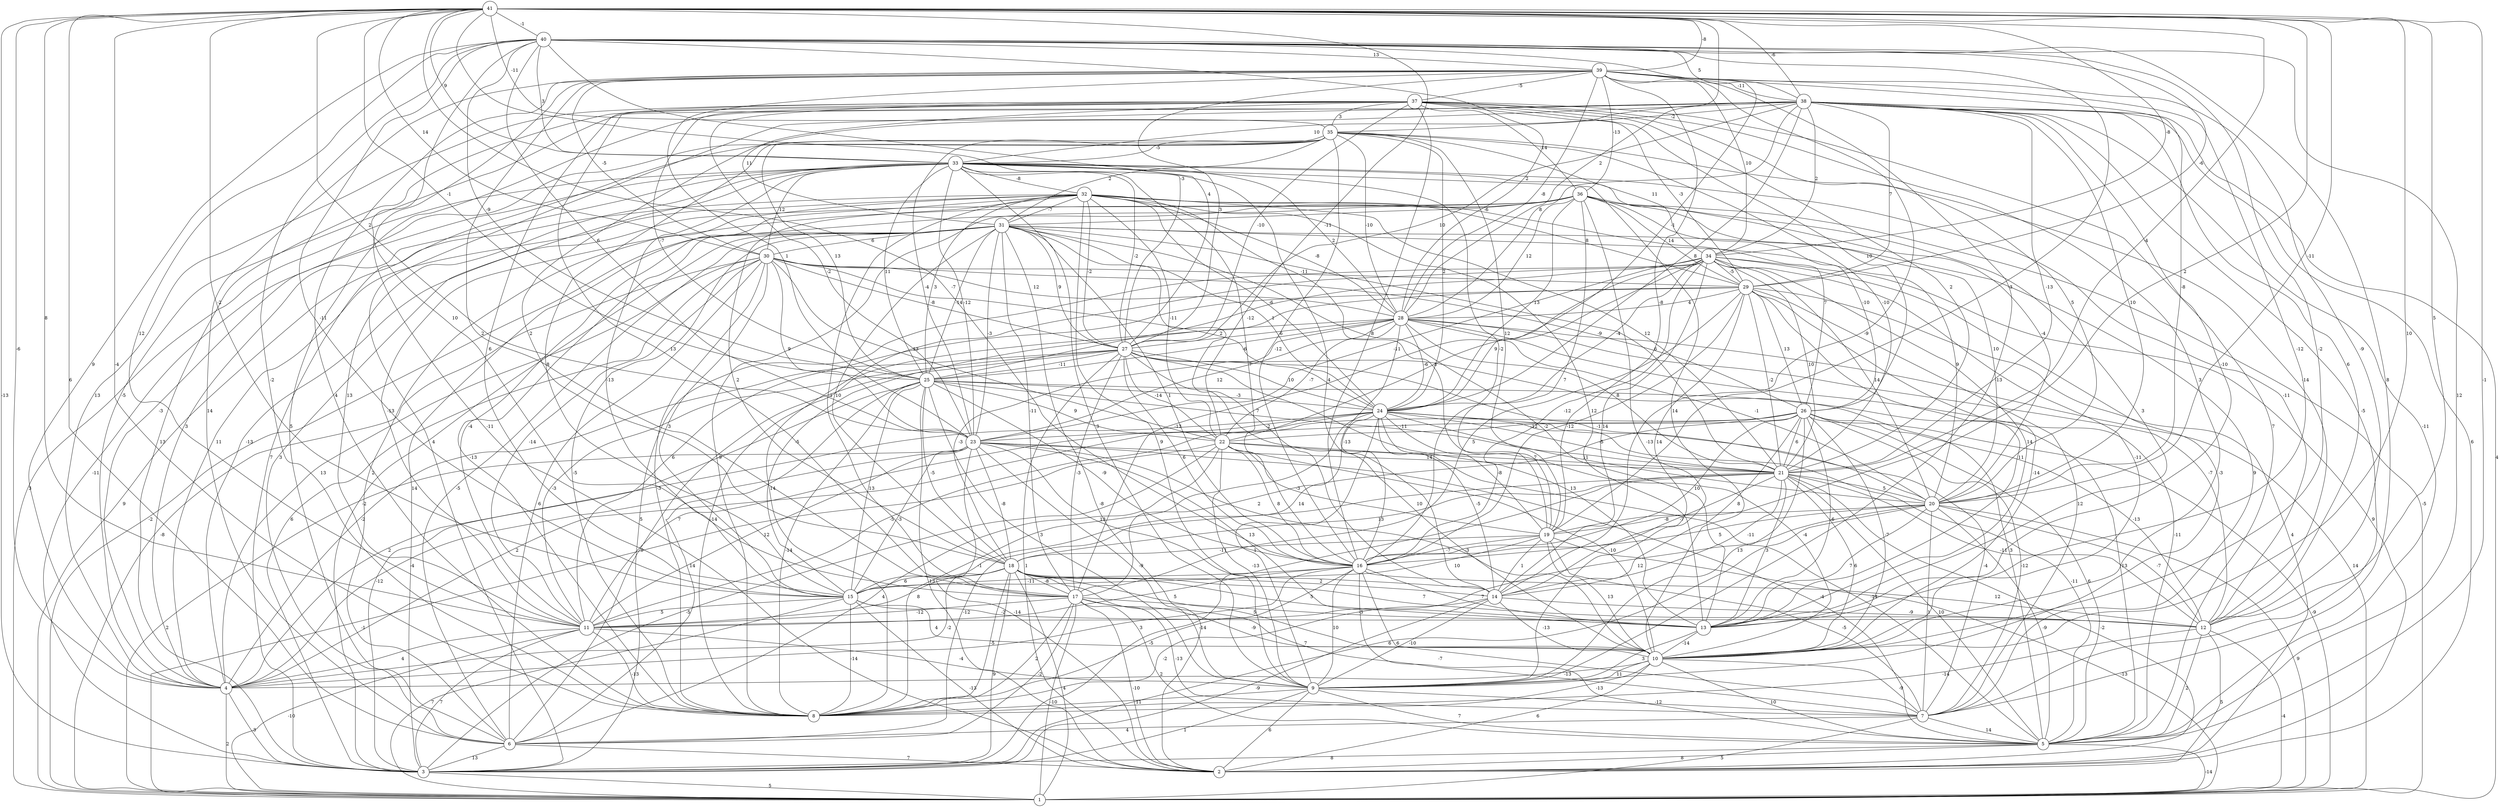graph { 
	 fontname="Helvetica,Arial,sans-serif" 
	 node [shape = circle]; 
	 41 -- 3 [label = "-13"];
	 41 -- 4 [label = "-6"];
	 41 -- 5 [label = "-1"];
	 41 -- 6 [label = "6"];
	 41 -- 8 [label = "-4"];
	 41 -- 10 [label = "10"];
	 41 -- 11 [label = "8"];
	 41 -- 12 [label = "5"];
	 41 -- 15 [label = "-2"];
	 41 -- 16 [label = "-7"];
	 41 -- 19 [label = "2"];
	 41 -- 20 [label = "-11"];
	 41 -- 21 [label = "-4"];
	 41 -- 22 [label = "-11"];
	 41 -- 23 [label = "2"];
	 41 -- 25 [label = "-1"];
	 41 -- 27 [label = "-3"];
	 41 -- 28 [label = "2"];
	 41 -- 30 [label = "14"];
	 41 -- 33 [label = "9"];
	 41 -- 34 [label = "-8"];
	 41 -- 35 [label = "-11"];
	 41 -- 38 [label = "-6"];
	 41 -- 39 [label = "-8"];
	 41 -- 40 [label = "-1"];
	 40 -- 4 [label = "9"];
	 40 -- 5 [label = "12"];
	 40 -- 7 [label = "8"];
	 40 -- 8 [label = "-2"];
	 40 -- 10 [label = "-2"];
	 40 -- 11 [label = "12"];
	 40 -- 15 [label = "-11"];
	 40 -- 17 [label = "10"];
	 40 -- 19 [label = "-3"];
	 40 -- 23 [label = "6"];
	 40 -- 24 [label = "-1"];
	 40 -- 25 [label = "-9"];
	 40 -- 27 [label = "4"];
	 40 -- 28 [label = "2"];
	 40 -- 29 [label = "-6"];
	 40 -- 33 [label = "3"];
	 40 -- 38 [label = "5"];
	 40 -- 39 [label = "13"];
	 39 -- 2 [label = "-11"];
	 39 -- 6 [label = "14"];
	 39 -- 8 [label = "4"];
	 39 -- 9 [label = "-13"];
	 39 -- 12 [label = "-9"];
	 39 -- 13 [label = "-12"];
	 39 -- 14 [label = "-9"];
	 39 -- 17 [label = "2"];
	 39 -- 19 [label = "-8"];
	 39 -- 20 [label = "-8"];
	 39 -- 23 [label = "1"];
	 39 -- 27 [label = "3"];
	 39 -- 28 [label = "-8"];
	 39 -- 30 [label = "-5"];
	 39 -- 34 [label = "10"];
	 39 -- 36 [label = "-13"];
	 39 -- 37 [label = "-5"];
	 39 -- 38 [label = "-11"];
	 38 -- 1 [label = "4"];
	 38 -- 2 [label = "6"];
	 38 -- 3 [label = "4"];
	 38 -- 4 [label = "-5"];
	 38 -- 5 [label = "-11"];
	 38 -- 6 [label = "5"];
	 38 -- 7 [label = "-5"];
	 38 -- 12 [label = "6"];
	 38 -- 13 [label = "-10"];
	 38 -- 18 [label = "2"];
	 38 -- 20 [label = "10"];
	 38 -- 21 [label = "-13"];
	 38 -- 24 [label = "8"];
	 38 -- 27 [label = "10"];
	 38 -- 28 [label = "8"];
	 38 -- 29 [label = "7"];
	 38 -- 33 [label = "10"];
	 38 -- 34 [label = "2"];
	 38 -- 35 [label = "-2"];
	 37 -- 3 [label = "13"];
	 37 -- 4 [label = "13"];
	 37 -- 5 [label = "7"];
	 37 -- 10 [label = "3"];
	 37 -- 15 [label = "6"];
	 37 -- 16 [label = "8"];
	 37 -- 17 [label = "13"];
	 37 -- 20 [label = "5"];
	 37 -- 21 [label = "2"];
	 37 -- 23 [label = "-2"];
	 37 -- 25 [label = "-7"];
	 37 -- 26 [label = "10"];
	 37 -- 27 [label = "-10"];
	 37 -- 29 [label = "-3"];
	 37 -- 31 [label = "11"];
	 37 -- 35 [label = "3"];
	 37 -- 36 [label = "-14"];
	 36 -- 1 [label = "-5"];
	 36 -- 3 [label = "14"];
	 36 -- 4 [label = "-13"];
	 36 -- 8 [label = "-9"];
	 36 -- 9 [label = "-13"];
	 36 -- 11 [label = "-13"];
	 36 -- 13 [label = "3"];
	 36 -- 16 [label = "7"];
	 36 -- 20 [label = "10"];
	 36 -- 24 [label = "13"];
	 36 -- 26 [label = "-10"];
	 36 -- 28 [label = "12"];
	 36 -- 29 [label = "14"];
	 36 -- 31 [label = "-6"];
	 35 -- 3 [label = "7"];
	 35 -- 4 [label = "-3"];
	 35 -- 12 [label = "-14"];
	 35 -- 15 [label = "8"];
	 35 -- 16 [label = "-12"];
	 35 -- 19 [label = "12"];
	 35 -- 21 [label = "-10"];
	 35 -- 23 [label = "-4"];
	 35 -- 24 [label = "2"];
	 35 -- 25 [label = "13"];
	 35 -- 28 [label = "-10"];
	 35 -- 31 [label = "2"];
	 35 -- 33 [label = "-5"];
	 35 -- 34 [label = "11"];
	 34 -- 2 [label = "9"];
	 34 -- 3 [label = "5"];
	 34 -- 8 [label = "14"];
	 34 -- 9 [label = "-3"];
	 34 -- 10 [label = "-11"];
	 34 -- 13 [label = "14"];
	 34 -- 14 [label = "14"];
	 34 -- 16 [label = "-12"];
	 34 -- 17 [label = "-13"];
	 34 -- 20 [label = "14"];
	 34 -- 21 [label = "10"];
	 34 -- 22 [label = "9"];
	 34 -- 23 [label = "-11"];
	 34 -- 24 [label = "-4"];
	 34 -- 25 [label = "-12"];
	 34 -- 29 [label = "-5"];
	 33 -- 1 [label = "3"];
	 33 -- 3 [label = "-11"];
	 33 -- 4 [label = "3"];
	 33 -- 6 [label = "3"];
	 33 -- 9 [label = "3"];
	 33 -- 10 [label = "14"];
	 33 -- 11 [label = "13"];
	 33 -- 12 [label = "-11"];
	 33 -- 14 [label = "4"];
	 33 -- 15 [label = "-13"];
	 33 -- 16 [label = "7"];
	 33 -- 19 [label = "-2"];
	 33 -- 20 [label = "-4"];
	 33 -- 23 [label = "-12"];
	 33 -- 25 [label = "11"];
	 33 -- 27 [label = "-2"];
	 33 -- 28 [label = "2"];
	 33 -- 30 [label = "12"];
	 33 -- 32 [label = "-8"];
	 32 -- 1 [label = "9"];
	 32 -- 4 [label = "11"];
	 32 -- 6 [label = "2"];
	 32 -- 8 [label = "-13"];
	 32 -- 9 [label = "9"];
	 32 -- 13 [label = "12"];
	 32 -- 17 [label = "-1"];
	 32 -- 18 [label = "2"];
	 32 -- 19 [label = "3"];
	 32 -- 21 [label = "12"];
	 32 -- 22 [label = "-11"];
	 32 -- 24 [label = "-6"];
	 32 -- 25 [label = "3"];
	 32 -- 26 [label = "7"];
	 32 -- 27 [label = "-2"];
	 32 -- 28 [label = "-8"];
	 32 -- 29 [label = "8"];
	 32 -- 31 [label = "-7"];
	 31 -- 1 [label = "-2"];
	 31 -- 2 [label = "-8"];
	 31 -- 3 [label = "-2"];
	 31 -- 6 [label = "-5"];
	 31 -- 7 [label = "9"];
	 31 -- 8 [label = "-5"];
	 31 -- 11 [label = "-4"];
	 31 -- 13 [label = "-2"];
	 31 -- 14 [label = "7"];
	 31 -- 16 [label = "1"];
	 31 -- 17 [label = "-11"];
	 31 -- 18 [label = "10"];
	 31 -- 20 [label = "9"];
	 31 -- 21 [label = "6"];
	 31 -- 23 [label = "-3"];
	 31 -- 24 [label = "1"];
	 31 -- 25 [label = "-14"];
	 31 -- 27 [label = "9"];
	 31 -- 30 [label = "6"];
	 30 -- 1 [label = "-8"];
	 30 -- 3 [label = "6"];
	 30 -- 4 [label = "13"];
	 30 -- 6 [label = "6"];
	 30 -- 8 [label = "-3"];
	 30 -- 11 [label = "-14"];
	 30 -- 15 [label = "3"];
	 30 -- 22 [label = "13"];
	 30 -- 23 [label = "9"];
	 30 -- 24 [label = "2"];
	 30 -- 26 [label = "-9"];
	 30 -- 27 [label = "-8"];
	 30 -- 28 [label = "12"];
	 30 -- 29 [label = "-11"];
	 29 -- 2 [label = "4"];
	 29 -- 7 [label = "12"];
	 29 -- 10 [label = "-14"];
	 29 -- 11 [label = "6"];
	 29 -- 13 [label = "11"];
	 29 -- 14 [label = "14"];
	 29 -- 15 [label = "-5"];
	 29 -- 16 [label = "-12"];
	 29 -- 17 [label = "5"];
	 29 -- 21 [label = "-2"];
	 29 -- 26 [label = "13"];
	 29 -- 28 [label = "4"];
	 28 -- 1 [label = "14"];
	 28 -- 5 [label = "-11"];
	 28 -- 8 [label = "-14"];
	 28 -- 12 [label = "-7"];
	 28 -- 16 [label = "-13"];
	 28 -- 18 [label = "-3"];
	 28 -- 20 [label = "-1"];
	 28 -- 21 [label = "8"];
	 28 -- 22 [label = "-7"];
	 28 -- 23 [label = "12"];
	 28 -- 24 [label = "-6"];
	 28 -- 25 [label = "-6"];
	 28 -- 27 [label = "6"];
	 27 -- 2 [label = "1"];
	 27 -- 4 [label = "-2"];
	 27 -- 5 [label = "3"];
	 27 -- 6 [label = "9"];
	 27 -- 10 [label = "10"];
	 27 -- 11 [label = "-3"];
	 27 -- 13 [label = "13"];
	 27 -- 16 [label = "6"];
	 27 -- 17 [label = "-3"];
	 27 -- 20 [label = "-1"];
	 27 -- 22 [label = "-14"];
	 27 -- 24 [label = "10"];
	 27 -- 25 [label = "-11"];
	 26 -- 1 [label = "-9"];
	 26 -- 4 [label = "2"];
	 26 -- 5 [label = "6"];
	 26 -- 7 [label = "-12"];
	 26 -- 9 [label = "13"];
	 26 -- 10 [label = "-7"];
	 26 -- 11 [label = "-5"];
	 26 -- 12 [label = "-13"];
	 26 -- 13 [label = "-6"];
	 26 -- 14 [label = "8"];
	 26 -- 15 [label = "14"];
	 26 -- 16 [label = "10"];
	 26 -- 21 [label = "6"];
	 26 -- 22 [label = "-12"];
	 25 -- 2 [label = "13"];
	 25 -- 3 [label = "-12"];
	 25 -- 5 [label = "13"];
	 25 -- 6 [label = "14"];
	 25 -- 8 [label = "-14"];
	 25 -- 9 [label = "3"];
	 25 -- 15 [label = "13"];
	 25 -- 16 [label = "-9"];
	 25 -- 18 [label = "-5"];
	 25 -- 21 [label = "-11"];
	 25 -- 22 [label = "9"];
	 25 -- 24 [label = "-3"];
	 24 -- 4 [label = "2"];
	 24 -- 5 [label = "-11"];
	 24 -- 7 [label = "-4"];
	 24 -- 8 [label = "-1"];
	 24 -- 9 [label = "1"];
	 24 -- 10 [label = "-4"];
	 24 -- 11 [label = "7"];
	 24 -- 14 [label = "-5"];
	 24 -- 17 [label = "2"];
	 24 -- 19 [label = "-8"];
	 24 -- 20 [label = "11"];
	 24 -- 21 [label = "-5"];
	 24 -- 23 [label = "-2"];
	 23 -- 1 [label = "2"];
	 23 -- 2 [label = "-14"];
	 23 -- 4 [label = "-4"];
	 23 -- 5 [label = "-4"];
	 23 -- 9 [label = "-9"];
	 23 -- 10 [label = "-3"];
	 23 -- 11 [label = "12"];
	 23 -- 13 [label = "13"];
	 23 -- 14 [label = "13"];
	 23 -- 15 [label = "-3"];
	 23 -- 18 [label = "-8"];
	 23 -- 21 [label = "14"];
	 22 -- 1 [label = "-1"];
	 22 -- 3 [label = "-5"];
	 22 -- 5 [label = "-14"];
	 22 -- 6 [label = "4"];
	 22 -- 9 [label = "-13"];
	 22 -- 10 [label = "-10"];
	 22 -- 16 [label = "8"];
	 22 -- 19 [label = "-3"];
	 22 -- 21 [label = "7"];
	 21 -- 2 [label = "-2"];
	 21 -- 3 [label = "-14"];
	 21 -- 5 [label = "10"];
	 21 -- 6 [label = "-12"];
	 21 -- 10 [label = "6"];
	 21 -- 12 [label = "-11"];
	 21 -- 13 [label = "3"];
	 21 -- 14 [label = "-11"];
	 21 -- 16 [label = "-7"];
	 21 -- 18 [label = "13"];
	 21 -- 20 [label = "5"];
	 20 -- 1 [label = "9"];
	 20 -- 3 [label = "6"];
	 20 -- 5 [label = "-9"];
	 20 -- 7 [label = "1"];
	 20 -- 11 [label = "12"];
	 20 -- 12 [label = "-7"];
	 20 -- 13 [label = "7"];
	 20 -- 16 [label = "5"];
	 20 -- 19 [label = "-8"];
	 19 -- 1 [label = "-13"];
	 19 -- 7 [label = "-5"];
	 19 -- 10 [label = "13"];
	 19 -- 14 [label = "1"];
	 19 -- 15 [label = "10"];
	 19 -- 16 [label = "-7"];
	 19 -- 18 [label = "-11"];
	 18 -- 1 [label = "4"];
	 18 -- 3 [label = "9"];
	 18 -- 4 [label = "-2"];
	 18 -- 7 [label = "7"];
	 18 -- 8 [label = "-5"];
	 18 -- 10 [label = "5"];
	 18 -- 11 [label = "8"];
	 18 -- 12 [label = "7"];
	 18 -- 13 [label = "5"];
	 18 -- 14 [label = "2"];
	 18 -- 15 [label = "6"];
	 18 -- 17 [label = "-8"];
	 17 -- 1 [label = "-10"];
	 17 -- 2 [label = "-10"];
	 17 -- 5 [label = "2"];
	 17 -- 6 [label = "-2"];
	 17 -- 7 [label = "-13"];
	 17 -- 8 [label = "2"];
	 17 -- 10 [label = "-9"];
	 17 -- 11 [label = "-12"];
	 17 -- 13 [label = "-3"];
	 16 -- 4 [label = "3"];
	 16 -- 5 [label = "-7"];
	 16 -- 7 [label = "6"];
	 16 -- 8 [label = "-5"];
	 16 -- 9 [label = "10"];
	 16 -- 11 [label = "5"];
	 16 -- 12 [label = "12"];
	 16 -- 13 [label = "7"];
	 16 -- 15 [label = "-11"];
	 15 -- 1 [label = "7"];
	 15 -- 2 [label = "-13"];
	 15 -- 8 [label = "-14"];
	 15 -- 10 [label = "4"];
	 15 -- 11 [label = "5"];
	 15 -- 12 [label = "-2"];
	 14 -- 3 [label = "-9"];
	 14 -- 8 [label = "-2"];
	 14 -- 9 [label = "-10"];
	 14 -- 10 [label = "-13"];
	 14 -- 12 [label = "-9"];
	 13 -- 9 [label = "3"];
	 13 -- 10 [label = "-14"];
	 12 -- 1 [label = "-4"];
	 12 -- 2 [label = "5"];
	 12 -- 5 [label = "2"];
	 12 -- 8 [label = "-14"];
	 11 -- 1 [label = "-10"];
	 11 -- 3 [label = "7"];
	 11 -- 4 [label = "4"];
	 11 -- 8 [label = "-13"];
	 11 -- 9 [label = "-4"];
	 10 -- 2 [label = "6"];
	 10 -- 4 [label = "-13"];
	 10 -- 5 [label = "10"];
	 10 -- 7 [label = "-9"];
	 10 -- 8 [label = "-13"];
	 10 -- 9 [label = "11"];
	 9 -- 2 [label = "6"];
	 9 -- 3 [label = "1"];
	 9 -- 5 [label = "7"];
	 9 -- 7 [label = "-12"];
	 9 -- 8 [label = "11"];
	 7 -- 1 [label = "5"];
	 7 -- 5 [label = "14"];
	 7 -- 6 [label = "4"];
	 6 -- 2 [label = "7"];
	 6 -- 3 [label = "13"];
	 5 -- 1 [label = "-14"];
	 5 -- 2 [label = "8"];
	 5 -- 3 [label = "8"];
	 4 -- 1 [label = "2"];
	 4 -- 3 [label = "3"];
	 3 -- 1 [label = "5"];
	 1;
	 2;
	 3;
	 4;
	 5;
	 6;
	 7;
	 8;
	 9;
	 10;
	 11;
	 12;
	 13;
	 14;
	 15;
	 16;
	 17;
	 18;
	 19;
	 20;
	 21;
	 22;
	 23;
	 24;
	 25;
	 26;
	 27;
	 28;
	 29;
	 30;
	 31;
	 32;
	 33;
	 34;
	 35;
	 36;
	 37;
	 38;
	 39;
	 40;
	 41;
}
